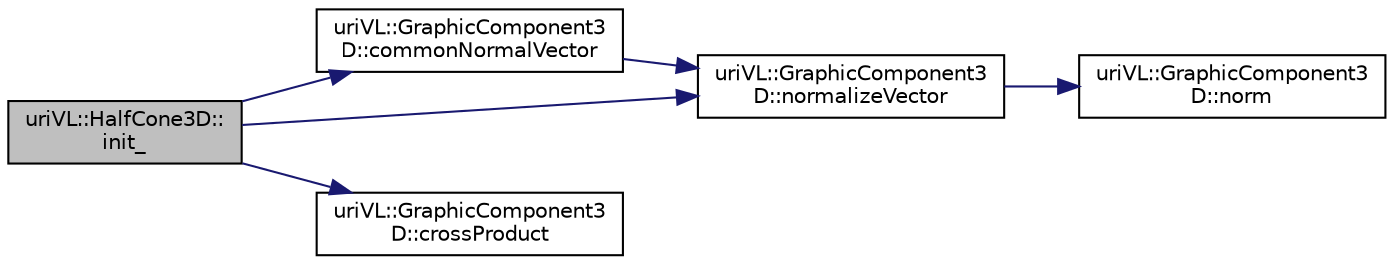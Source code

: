 digraph "uriVL::HalfCone3D::init_"
{
  edge [fontname="Helvetica",fontsize="10",labelfontname="Helvetica",labelfontsize="10"];
  node [fontname="Helvetica",fontsize="10",shape=record];
  rankdir="LR";
  Node1 [label="uriVL::HalfCone3D::\linit_",height=0.2,width=0.4,color="black", fillcolor="grey75", style="filled", fontcolor="black"];
  Node1 -> Node2 [color="midnightblue",fontsize="10",style="solid",fontname="Helvetica"];
  Node2 [label="uriVL::GraphicComponent3\lD::commonNormalVector",height=0.2,width=0.4,color="black", fillcolor="white", style="filled",URL="$classuriVL_1_1GraphicComponent3D.html#a7bf254f498811a614107b316c8b4e313"];
  Node2 -> Node3 [color="midnightblue",fontsize="10",style="solid",fontname="Helvetica"];
  Node3 [label="uriVL::GraphicComponent3\lD::normalizeVector",height=0.2,width=0.4,color="black", fillcolor="white", style="filled",URL="$classuriVL_1_1GraphicComponent3D.html#af099e3ae8ec18639dc520c69119df36b"];
  Node3 -> Node4 [color="midnightblue",fontsize="10",style="solid",fontname="Helvetica"];
  Node4 [label="uriVL::GraphicComponent3\lD::norm",height=0.2,width=0.4,color="black", fillcolor="white", style="filled",URL="$classuriVL_1_1GraphicComponent3D.html#a1ac3c968a0834a059e3df89b9fb99bea"];
  Node1 -> Node5 [color="midnightblue",fontsize="10",style="solid",fontname="Helvetica"];
  Node5 [label="uriVL::GraphicComponent3\lD::crossProduct",height=0.2,width=0.4,color="black", fillcolor="white", style="filled",URL="$classuriVL_1_1GraphicComponent3D.html#a19d8c7d7b7541e2cbc050776d19252fb"];
  Node1 -> Node3 [color="midnightblue",fontsize="10",style="solid",fontname="Helvetica"];
}
